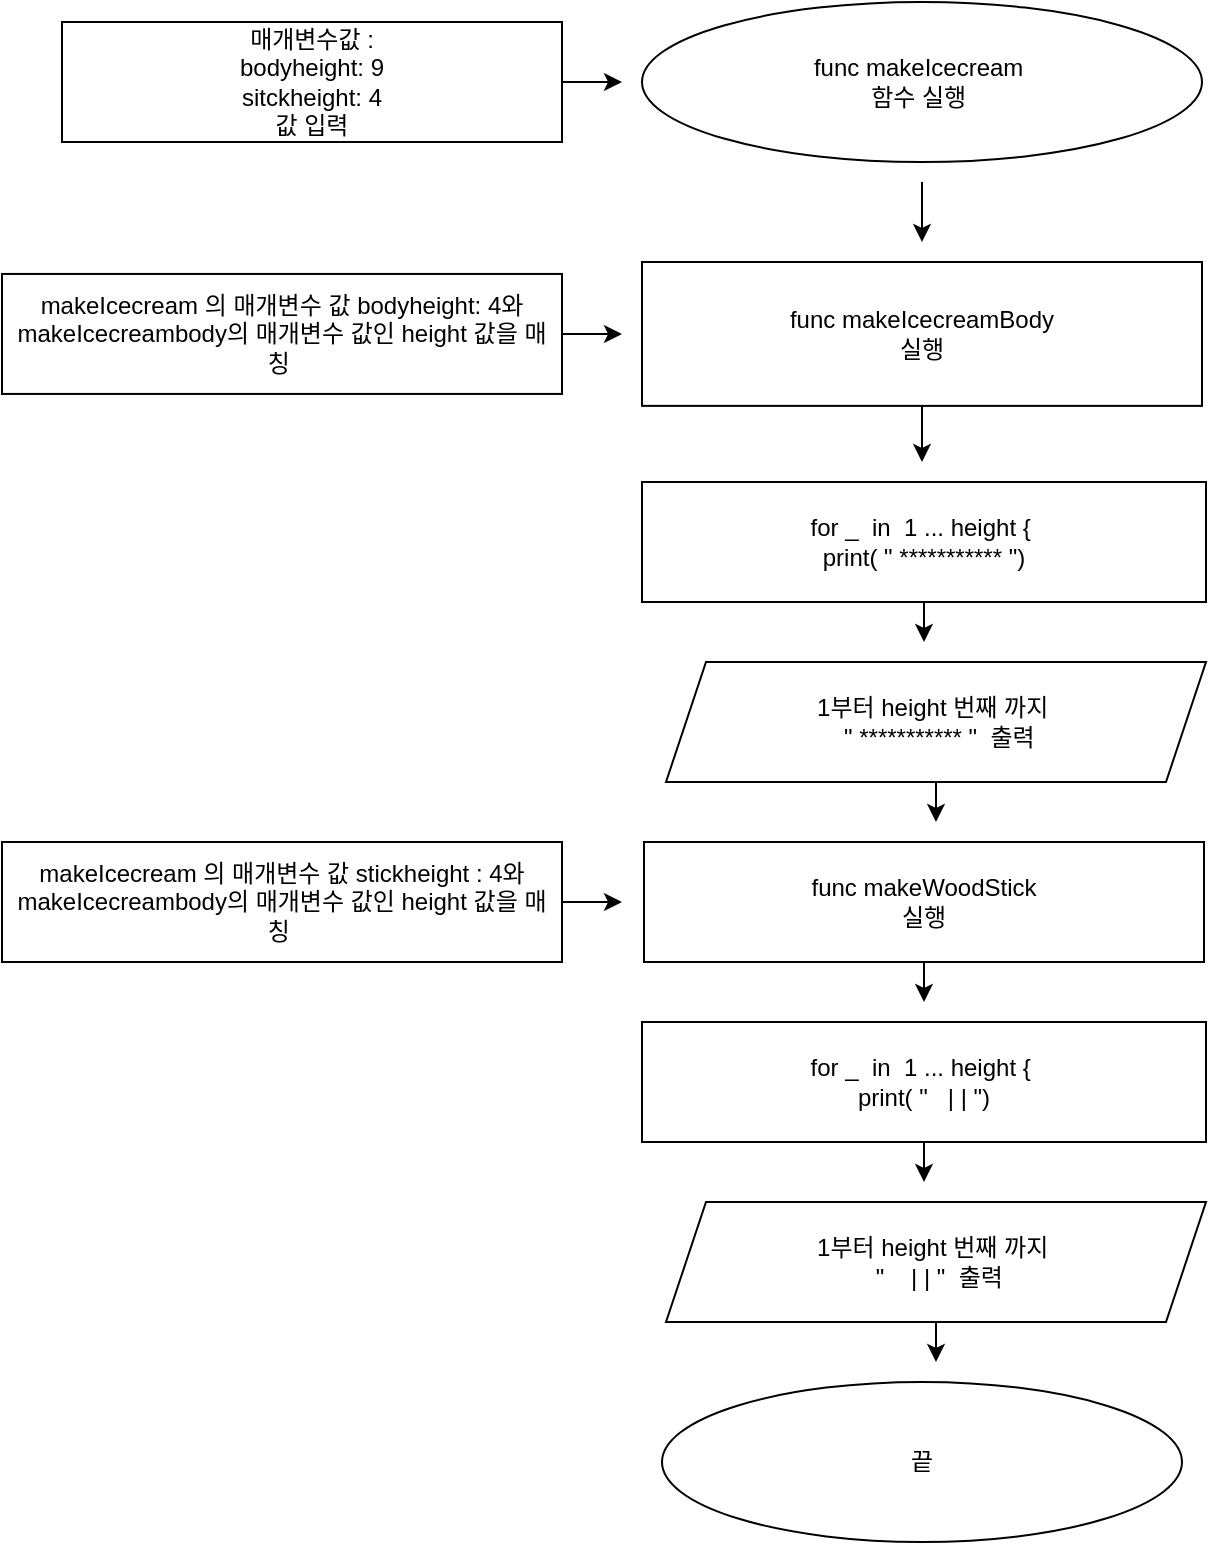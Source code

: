<mxfile version="17.4.4" type="github">
  <diagram id="C5RBs43oDa-KdzZeNtuy" name="Page-1">
    <mxGraphModel dx="2178" dy="819" grid="1" gridSize="10" guides="1" tooltips="1" connect="1" arrows="1" fold="1" page="1" pageScale="1" pageWidth="827" pageHeight="1169" math="0" shadow="0">
      <root>
        <mxCell id="WIyWlLk6GJQsqaUBKTNV-0" />
        <mxCell id="WIyWlLk6GJQsqaUBKTNV-1" parent="WIyWlLk6GJQsqaUBKTNV-0" />
        <mxCell id="mW7dTDMSiYalMqSjouTT-18" style="edgeStyle=orthogonalEdgeStyle;rounded=0;orthogonalLoop=1;jettySize=auto;html=1;exitX=0.5;exitY=1;exitDx=0;exitDy=0;" edge="1" parent="WIyWlLk6GJQsqaUBKTNV-1">
          <mxGeometry relative="1" as="geometry">
            <mxPoint x="340" y="200" as="targetPoint" />
            <mxPoint x="340" y="170" as="sourcePoint" />
          </mxGeometry>
        </mxCell>
        <mxCell id="mW7dTDMSiYalMqSjouTT-1" value="func makeIcecream&amp;nbsp;&lt;br&gt;함수 실행&amp;nbsp;" style="ellipse;whiteSpace=wrap;html=1;" vertex="1" parent="WIyWlLk6GJQsqaUBKTNV-1">
          <mxGeometry x="200" y="80" width="280" height="80" as="geometry" />
        </mxCell>
        <mxCell id="mW7dTDMSiYalMqSjouTT-16" style="edgeStyle=orthogonalEdgeStyle;rounded=0;orthogonalLoop=1;jettySize=auto;html=1;exitX=0.5;exitY=1;exitDx=0;exitDy=0;" edge="1" parent="WIyWlLk6GJQsqaUBKTNV-1" source="mW7dTDMSiYalMqSjouTT-12">
          <mxGeometry relative="1" as="geometry">
            <mxPoint x="340" y="310" as="targetPoint" />
          </mxGeometry>
        </mxCell>
        <mxCell id="mW7dTDMSiYalMqSjouTT-12" value="func makeIcecreamBody&lt;br&gt;실행" style="rounded=0;whiteSpace=wrap;html=1;" vertex="1" parent="WIyWlLk6GJQsqaUBKTNV-1">
          <mxGeometry x="200" y="210" width="280" height="71.94" as="geometry" />
        </mxCell>
        <mxCell id="mW7dTDMSiYalMqSjouTT-35" style="edgeStyle=orthogonalEdgeStyle;rounded=0;orthogonalLoop=1;jettySize=auto;html=1;" edge="1" parent="WIyWlLk6GJQsqaUBKTNV-1" source="mW7dTDMSiYalMqSjouTT-15">
          <mxGeometry relative="1" as="geometry">
            <mxPoint x="341" y="580" as="targetPoint" />
          </mxGeometry>
        </mxCell>
        <mxCell id="mW7dTDMSiYalMqSjouTT-15" value="func makeWoodStick&lt;br&gt;실행" style="rounded=0;whiteSpace=wrap;html=1;" vertex="1" parent="WIyWlLk6GJQsqaUBKTNV-1">
          <mxGeometry x="201" y="500" width="280" height="60" as="geometry" />
        </mxCell>
        <mxCell id="mW7dTDMSiYalMqSjouTT-34" style="edgeStyle=orthogonalEdgeStyle;rounded=0;orthogonalLoop=1;jettySize=auto;html=1;" edge="1" parent="WIyWlLk6GJQsqaUBKTNV-1" source="mW7dTDMSiYalMqSjouTT-19">
          <mxGeometry relative="1" as="geometry">
            <mxPoint x="341" y="400" as="targetPoint" />
          </mxGeometry>
        </mxCell>
        <mxCell id="mW7dTDMSiYalMqSjouTT-19" value="for _ &amp;nbsp;in &amp;nbsp;1 ... height {&amp;nbsp;&lt;br&gt;print( &quot; ***********&amp;nbsp;&quot;)" style="rounded=0;whiteSpace=wrap;html=1;" vertex="1" parent="WIyWlLk6GJQsqaUBKTNV-1">
          <mxGeometry x="200" y="320" width="282" height="60" as="geometry" />
        </mxCell>
        <mxCell id="mW7dTDMSiYalMqSjouTT-21" style="edgeStyle=orthogonalEdgeStyle;rounded=0;orthogonalLoop=1;jettySize=auto;html=1;" edge="1" parent="WIyWlLk6GJQsqaUBKTNV-1" source="mW7dTDMSiYalMqSjouTT-20">
          <mxGeometry relative="1" as="geometry">
            <mxPoint x="190" y="120" as="targetPoint" />
          </mxGeometry>
        </mxCell>
        <mxCell id="mW7dTDMSiYalMqSjouTT-20" value="매개변수값 : &lt;br&gt;bodyheight: 9&lt;br&gt;sitckheight: 4&lt;br&gt;값 입력" style="rounded=0;whiteSpace=wrap;html=1;" vertex="1" parent="WIyWlLk6GJQsqaUBKTNV-1">
          <mxGeometry x="-90" y="90" width="250" height="60" as="geometry" />
        </mxCell>
        <mxCell id="mW7dTDMSiYalMqSjouTT-29" style="edgeStyle=orthogonalEdgeStyle;rounded=0;orthogonalLoop=1;jettySize=auto;html=1;" edge="1" parent="WIyWlLk6GJQsqaUBKTNV-1" source="mW7dTDMSiYalMqSjouTT-22">
          <mxGeometry relative="1" as="geometry">
            <mxPoint x="190" y="246" as="targetPoint" />
          </mxGeometry>
        </mxCell>
        <mxCell id="mW7dTDMSiYalMqSjouTT-22" value="makeIcecream 의 매개변수 값 bodyheight: 4와&lt;br&gt;makeIcecreambody의 매개변수 값인 height 값을 매칭&amp;nbsp;" style="rounded=0;whiteSpace=wrap;html=1;" vertex="1" parent="WIyWlLk6GJQsqaUBKTNV-1">
          <mxGeometry x="-120" y="215.97" width="280" height="60" as="geometry" />
        </mxCell>
        <mxCell id="mW7dTDMSiYalMqSjouTT-30" style="edgeStyle=orthogonalEdgeStyle;rounded=0;orthogonalLoop=1;jettySize=auto;html=1;" edge="1" parent="WIyWlLk6GJQsqaUBKTNV-1" source="mW7dTDMSiYalMqSjouTT-23">
          <mxGeometry relative="1" as="geometry">
            <mxPoint x="190" y="530" as="targetPoint" />
          </mxGeometry>
        </mxCell>
        <mxCell id="mW7dTDMSiYalMqSjouTT-23" value="makeIcecream 의 매개변수 값 stickheight : 4와&lt;br&gt;makeIcecreambody의 매개변수 값인 height 값을 매칭&amp;nbsp;" style="rounded=0;whiteSpace=wrap;html=1;" vertex="1" parent="WIyWlLk6GJQsqaUBKTNV-1">
          <mxGeometry x="-120" y="500" width="280" height="60" as="geometry" />
        </mxCell>
        <mxCell id="mW7dTDMSiYalMqSjouTT-36" style="edgeStyle=orthogonalEdgeStyle;rounded=0;orthogonalLoop=1;jettySize=auto;html=1;" edge="1" parent="WIyWlLk6GJQsqaUBKTNV-1" source="mW7dTDMSiYalMqSjouTT-25">
          <mxGeometry relative="1" as="geometry">
            <mxPoint x="341" y="670" as="targetPoint" />
          </mxGeometry>
        </mxCell>
        <mxCell id="mW7dTDMSiYalMqSjouTT-25" value="for _ &amp;nbsp;in &amp;nbsp;1 ... height {&amp;nbsp;&lt;br&gt;print( &quot; &amp;nbsp; | | &quot;)" style="rounded=0;whiteSpace=wrap;html=1;" vertex="1" parent="WIyWlLk6GJQsqaUBKTNV-1">
          <mxGeometry x="200" y="590" width="282" height="60" as="geometry" />
        </mxCell>
        <mxCell id="mW7dTDMSiYalMqSjouTT-33" style="edgeStyle=orthogonalEdgeStyle;rounded=0;orthogonalLoop=1;jettySize=auto;html=1;" edge="1" parent="WIyWlLk6GJQsqaUBKTNV-1" source="mW7dTDMSiYalMqSjouTT-26">
          <mxGeometry relative="1" as="geometry">
            <mxPoint x="347" y="490" as="targetPoint" />
          </mxGeometry>
        </mxCell>
        <mxCell id="mW7dTDMSiYalMqSjouTT-26" value="&lt;span&gt;1부터 height 번째 까지&amp;nbsp;&lt;br&gt;&amp;nbsp;&quot; *********** &quot; &amp;nbsp;출력&lt;/span&gt;" style="shape=parallelogram;perimeter=parallelogramPerimeter;whiteSpace=wrap;html=1;fixedSize=1;" vertex="1" parent="WIyWlLk6GJQsqaUBKTNV-1">
          <mxGeometry x="212" y="410" width="270" height="60" as="geometry" />
        </mxCell>
        <mxCell id="mW7dTDMSiYalMqSjouTT-38" style="edgeStyle=orthogonalEdgeStyle;rounded=0;orthogonalLoop=1;jettySize=auto;html=1;" edge="1" parent="WIyWlLk6GJQsqaUBKTNV-1" source="mW7dTDMSiYalMqSjouTT-27">
          <mxGeometry relative="1" as="geometry">
            <mxPoint x="347" y="760" as="targetPoint" />
          </mxGeometry>
        </mxCell>
        <mxCell id="mW7dTDMSiYalMqSjouTT-27" value="&lt;span&gt;1부터 height 번째 까지&amp;nbsp;&lt;br&gt;&amp;nbsp;&quot;&lt;/span&gt;&amp;nbsp;&amp;nbsp; &amp;nbsp;| | &lt;span&gt;&quot; &amp;nbsp;출력&lt;/span&gt;" style="shape=parallelogram;perimeter=parallelogramPerimeter;whiteSpace=wrap;html=1;fixedSize=1;" vertex="1" parent="WIyWlLk6GJQsqaUBKTNV-1">
          <mxGeometry x="212" y="680" width="270" height="60" as="geometry" />
        </mxCell>
        <mxCell id="mW7dTDMSiYalMqSjouTT-37" value="끝" style="ellipse;whiteSpace=wrap;html=1;" vertex="1" parent="WIyWlLk6GJQsqaUBKTNV-1">
          <mxGeometry x="210" y="770" width="260" height="80" as="geometry" />
        </mxCell>
      </root>
    </mxGraphModel>
  </diagram>
</mxfile>
